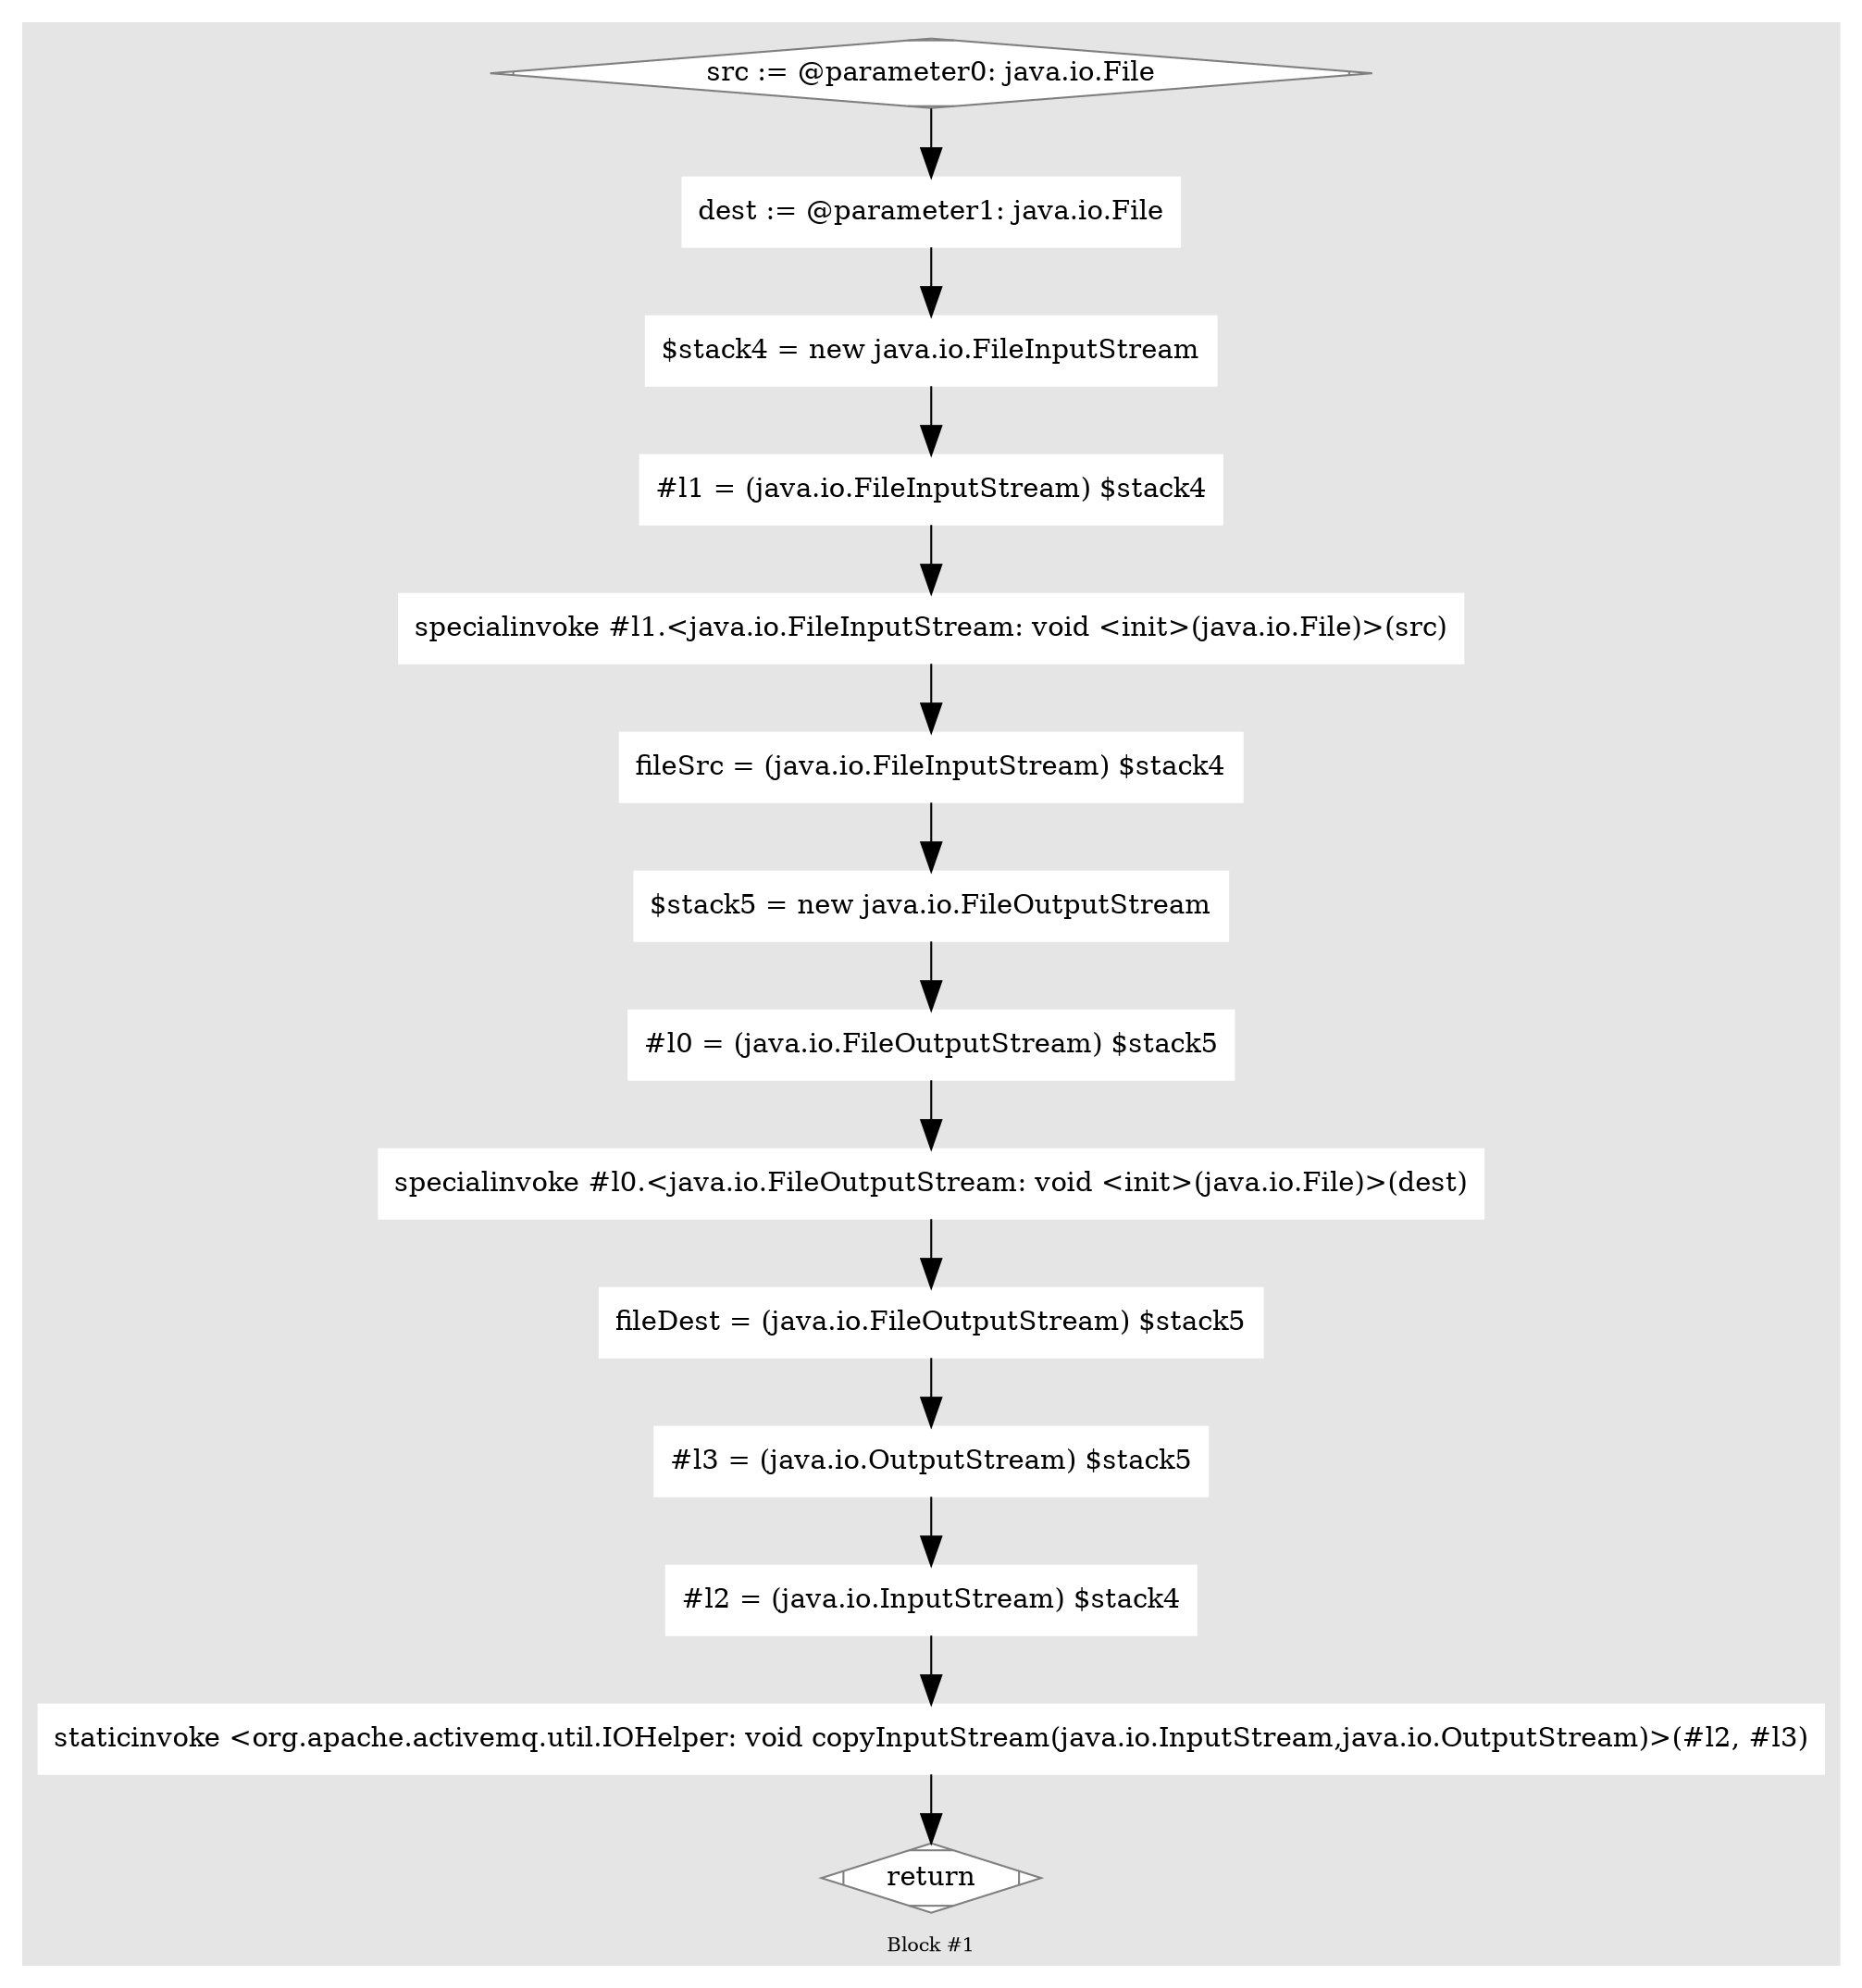digraph G {
	compound=true
	labelloc=b
	style=filled
	color=gray90
	node [shape=box,style=filled,color=white]
	edge [fontsize=10,arrowsize=1.5,fontcolor=grey40]
	fontsize=10

//  lines [102: 105] 
	subgraph cluster_15702084 { 
		label = "Block #1"
		26768214[label="src := @parameter0: java.io.File",shape=Mdiamond,color=grey50,fillcolor=white]
		8640696[label="dest := @parameter1: java.io.File"]
		31114127[label="$stack4 = new java.io.FileInputStream"]
		26378878[label="#l1 = (java.io.FileInputStream) $stack4"]
		30949313[label="specialinvoke #l1.&lt;java.io.FileInputStream: void &lt;init&gt;(java.io.File)&gt;(src)"]
		22774030[label="fileSrc = (java.io.FileInputStream) $stack4"]
		1423336[label="$stack5 = new java.io.FileOutputStream"]
		28212672[label="#l0 = (java.io.FileOutputStream) $stack5"]
		11478766[label="specialinvoke #l0.&lt;java.io.FileOutputStream: void &lt;init&gt;(java.io.File)&gt;(dest)"]
		2898168[label="fileDest = (java.io.FileOutputStream) $stack5"]
		10330637[label="#l3 = (java.io.OutputStream) $stack5"]
		13818315[label="#l2 = (java.io.InputStream) $stack4"]
		7247340[label="staticinvoke &lt;org.apache.activemq.util.IOHelper: void copyInputStream(java.io.InputStream,java.io.OutputStream)&gt;(#l2, #l3)"]
		13799335[label="return",shape=Mdiamond,color=grey50,fillcolor=white]

		26768214 -> 8640696 -> 31114127 -> 26378878 -> 30949313 -> 22774030 -> 1423336 -> 28212672 -> 11478766 -> 2898168 -> 10330637 -> 13818315 -> 7247340 -> 13799335
	}

}